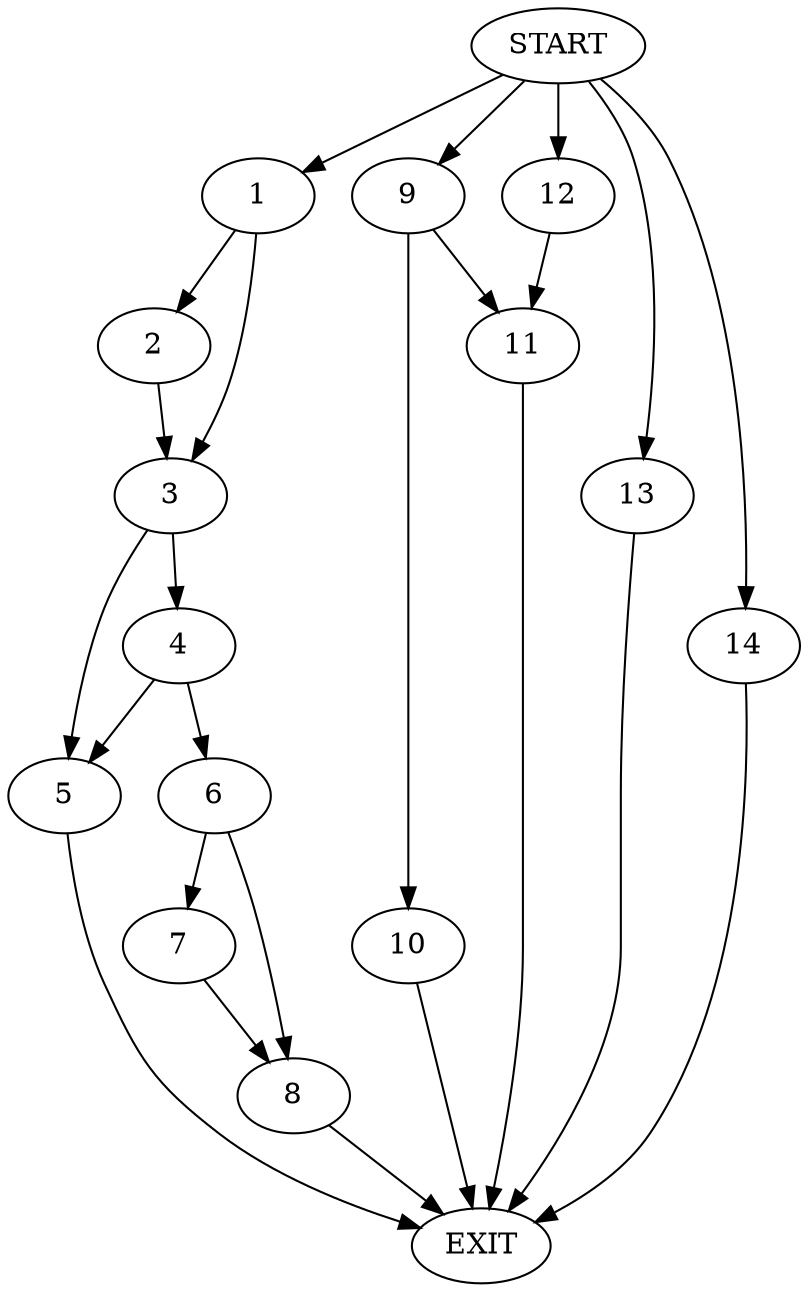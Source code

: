 digraph {
0 [label="START"]
15 [label="EXIT"]
0 -> 1
1 -> 2
1 -> 3
3 -> 4
3 -> 5
2 -> 3
5 -> 15
4 -> 6
4 -> 5
6 -> 7
6 -> 8
7 -> 8
8 -> 15
0 -> 9
9 -> 10
9 -> 11
11 -> 15
10 -> 15
0 -> 12
12 -> 11
0 -> 13
13 -> 15
0 -> 14
14 -> 15
}
